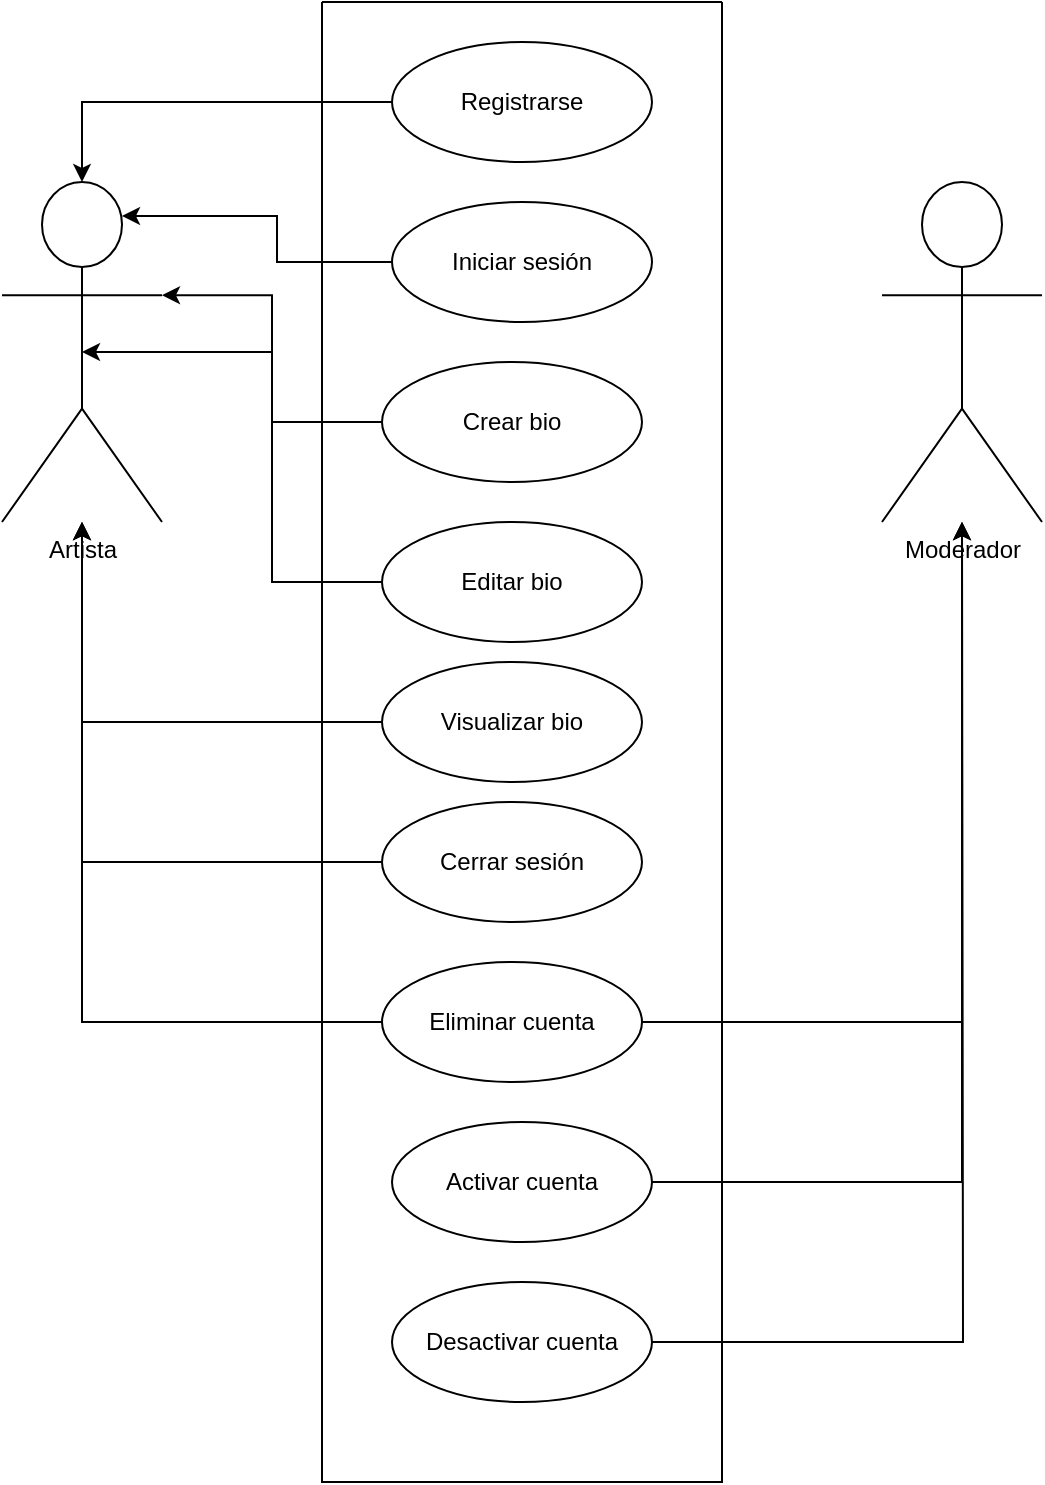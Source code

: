 <mxfile version="14.9.9" type="github"><diagram id="BPNOvXlj9KSkaOYmLP45" name="Page-1"><mxGraphModel dx="796" dy="494" grid="1" gridSize="10" guides="1" tooltips="1" connect="1" arrows="1" fold="1" page="1" pageScale="1" pageWidth="850" pageHeight="1100" math="0" shadow="0"><root><mxCell id="0"/><mxCell id="1" parent="0"/><mxCell id="xUE--j0CrGy744TaUIZe-1" value="Artista" style="shape=umlActor;verticalLabelPosition=bottom;verticalAlign=top;html=1;outlineConnect=0;" vertex="1" parent="1"><mxGeometry x="160" y="130" width="80" height="170" as="geometry"/></mxCell><mxCell id="xUE--j0CrGy744TaUIZe-2" value="" style="swimlane;startSize=0;" vertex="1" parent="1"><mxGeometry x="320" y="40" width="200" height="740" as="geometry"><mxRectangle x="320" y="40" width="50" height="40" as="alternateBounds"/></mxGeometry></mxCell><mxCell id="xUE--j0CrGy744TaUIZe-7" value="Registrarse" style="ellipse;whiteSpace=wrap;html=1;" vertex="1" parent="xUE--j0CrGy744TaUIZe-2"><mxGeometry x="35" y="20" width="130" height="60" as="geometry"/></mxCell><mxCell id="xUE--j0CrGy744TaUIZe-8" value="Iniciar sesión" style="ellipse;whiteSpace=wrap;html=1;" vertex="1" parent="xUE--j0CrGy744TaUIZe-2"><mxGeometry x="35" y="100" width="130" height="60" as="geometry"/></mxCell><mxCell id="xUE--j0CrGy744TaUIZe-10" value="Editar bio" style="ellipse;whiteSpace=wrap;html=1;" vertex="1" parent="xUE--j0CrGy744TaUIZe-2"><mxGeometry x="30" y="260" width="130" height="60" as="geometry"/></mxCell><mxCell id="xUE--j0CrGy744TaUIZe-11" value="Cerrar sesión" style="ellipse;whiteSpace=wrap;html=1;" vertex="1" parent="xUE--j0CrGy744TaUIZe-2"><mxGeometry x="30" y="400" width="130" height="60" as="geometry"/></mxCell><mxCell id="xUE--j0CrGy744TaUIZe-12" value="Eliminar cuenta" style="ellipse;whiteSpace=wrap;html=1;" vertex="1" parent="xUE--j0CrGy744TaUIZe-2"><mxGeometry x="30" y="480" width="130" height="60" as="geometry"/></mxCell><mxCell id="xUE--j0CrGy744TaUIZe-13" value="Visualizar bio" style="ellipse;whiteSpace=wrap;html=1;" vertex="1" parent="xUE--j0CrGy744TaUIZe-2"><mxGeometry x="30" y="330" width="130" height="60" as="geometry"/></mxCell><mxCell id="xUE--j0CrGy744TaUIZe-14" value="Activar cuenta" style="ellipse;whiteSpace=wrap;html=1;" vertex="1" parent="xUE--j0CrGy744TaUIZe-2"><mxGeometry x="35" y="560" width="130" height="60" as="geometry"/></mxCell><mxCell id="xUE--j0CrGy744TaUIZe-15" value="Desactivar cuenta" style="ellipse;whiteSpace=wrap;html=1;" vertex="1" parent="xUE--j0CrGy744TaUIZe-2"><mxGeometry x="35" y="640" width="130" height="60" as="geometry"/></mxCell><mxCell id="xUE--j0CrGy744TaUIZe-3" value="Moderador" style="shape=umlActor;verticalLabelPosition=bottom;verticalAlign=top;html=1;outlineConnect=0;" vertex="1" parent="1"><mxGeometry x="600" y="130" width="80" height="170" as="geometry"/></mxCell><mxCell id="xUE--j0CrGy744TaUIZe-18" style="edgeStyle=orthogonalEdgeStyle;rounded=0;orthogonalLoop=1;jettySize=auto;html=1;exitX=0;exitY=0.5;exitDx=0;exitDy=0;entryX=1;entryY=0.333;entryDx=0;entryDy=0;entryPerimeter=0;" edge="1" parent="1" source="xUE--j0CrGy744TaUIZe-9" target="xUE--j0CrGy744TaUIZe-1"><mxGeometry relative="1" as="geometry"/></mxCell><mxCell id="xUE--j0CrGy744TaUIZe-9" value="Crear bio" style="ellipse;whiteSpace=wrap;html=1;" vertex="1" parent="1"><mxGeometry x="350" y="220" width="130" height="60" as="geometry"/></mxCell><mxCell id="xUE--j0CrGy744TaUIZe-16" style="edgeStyle=orthogonalEdgeStyle;rounded=0;orthogonalLoop=1;jettySize=auto;html=1;exitX=0;exitY=0.5;exitDx=0;exitDy=0;" edge="1" parent="1" source="xUE--j0CrGy744TaUIZe-7" target="xUE--j0CrGy744TaUIZe-1"><mxGeometry relative="1" as="geometry"/></mxCell><mxCell id="xUE--j0CrGy744TaUIZe-17" style="edgeStyle=orthogonalEdgeStyle;rounded=0;orthogonalLoop=1;jettySize=auto;html=1;exitX=0;exitY=0.5;exitDx=0;exitDy=0;entryX=0.75;entryY=0.1;entryDx=0;entryDy=0;entryPerimeter=0;" edge="1" parent="1" source="xUE--j0CrGy744TaUIZe-8" target="xUE--j0CrGy744TaUIZe-1"><mxGeometry relative="1" as="geometry"/></mxCell><mxCell id="xUE--j0CrGy744TaUIZe-19" style="edgeStyle=orthogonalEdgeStyle;rounded=0;orthogonalLoop=1;jettySize=auto;html=1;entryX=0.5;entryY=0.5;entryDx=0;entryDy=0;entryPerimeter=0;" edge="1" parent="1" source="xUE--j0CrGy744TaUIZe-10" target="xUE--j0CrGy744TaUIZe-1"><mxGeometry relative="1" as="geometry"/></mxCell><mxCell id="xUE--j0CrGy744TaUIZe-21" style="edgeStyle=orthogonalEdgeStyle;rounded=0;orthogonalLoop=1;jettySize=auto;html=1;exitX=0;exitY=0.5;exitDx=0;exitDy=0;" edge="1" parent="1" source="xUE--j0CrGy744TaUIZe-13" target="xUE--j0CrGy744TaUIZe-1"><mxGeometry relative="1" as="geometry"/></mxCell><mxCell id="xUE--j0CrGy744TaUIZe-22" style="edgeStyle=orthogonalEdgeStyle;rounded=0;orthogonalLoop=1;jettySize=auto;html=1;exitX=0;exitY=0.5;exitDx=0;exitDy=0;" edge="1" parent="1" source="xUE--j0CrGy744TaUIZe-11" target="xUE--j0CrGy744TaUIZe-1"><mxGeometry relative="1" as="geometry"/></mxCell><mxCell id="xUE--j0CrGy744TaUIZe-23" style="edgeStyle=orthogonalEdgeStyle;rounded=0;orthogonalLoop=1;jettySize=auto;html=1;" edge="1" parent="1" source="xUE--j0CrGy744TaUIZe-12" target="xUE--j0CrGy744TaUIZe-1"><mxGeometry relative="1" as="geometry"/></mxCell><mxCell id="xUE--j0CrGy744TaUIZe-24" style="edgeStyle=orthogonalEdgeStyle;rounded=0;orthogonalLoop=1;jettySize=auto;html=1;" edge="1" parent="1" source="xUE--j0CrGy744TaUIZe-14" target="xUE--j0CrGy744TaUIZe-3"><mxGeometry relative="1" as="geometry"/></mxCell><mxCell id="xUE--j0CrGy744TaUIZe-25" style="edgeStyle=orthogonalEdgeStyle;rounded=0;orthogonalLoop=1;jettySize=auto;html=1;exitX=1;exitY=0.5;exitDx=0;exitDy=0;" edge="1" parent="1" source="xUE--j0CrGy744TaUIZe-12" target="xUE--j0CrGy744TaUIZe-3"><mxGeometry relative="1" as="geometry"/></mxCell><mxCell id="xUE--j0CrGy744TaUIZe-26" style="edgeStyle=orthogonalEdgeStyle;rounded=0;orthogonalLoop=1;jettySize=auto;html=1;" edge="1" parent="1" source="xUE--j0CrGy744TaUIZe-15"><mxGeometry relative="1" as="geometry"><mxPoint x="640" y="300" as="targetPoint"/></mxGeometry></mxCell></root></mxGraphModel></diagram></mxfile>